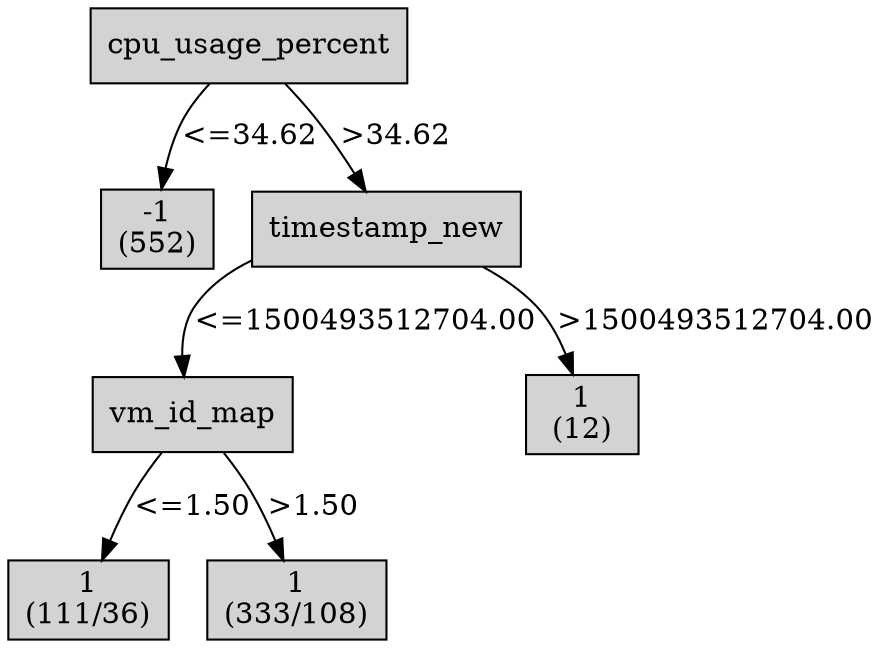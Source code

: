 digraph ID3_Tree {
"0" [shape=box, style=filled, label="cpu_usage_percent
", weight=1]
"1" [shape=box, style=filled, label="-1
(552)
", weight=2]
0 -> 1 [ label = "<=34.62"];
"2" [shape=box, style=filled, label="timestamp_new
", weight=2]
0 -> 2 [ label = ">34.62"];
"3" [shape=box, style=filled, label="vm_id_map
", weight=3]
2 -> 3 [ label = "<=1500493512704.00"];
"4" [shape=box, style=filled, label="1
(111/36)
", weight=4]
3 -> 4 [ label = "<=1.50"];
"5" [shape=box, style=filled, label="1
(333/108)
", weight=4]
3 -> 5 [ label = ">1.50"];
"6" [shape=box, style=filled, label="1
(12)
", weight=3]
2 -> 6 [ label = ">1500493512704.00"];
{rank=same; 0;};
{rank=same; 1;2;};
{rank=same; 3;6;};
{rank=same; 4;5;};
}
